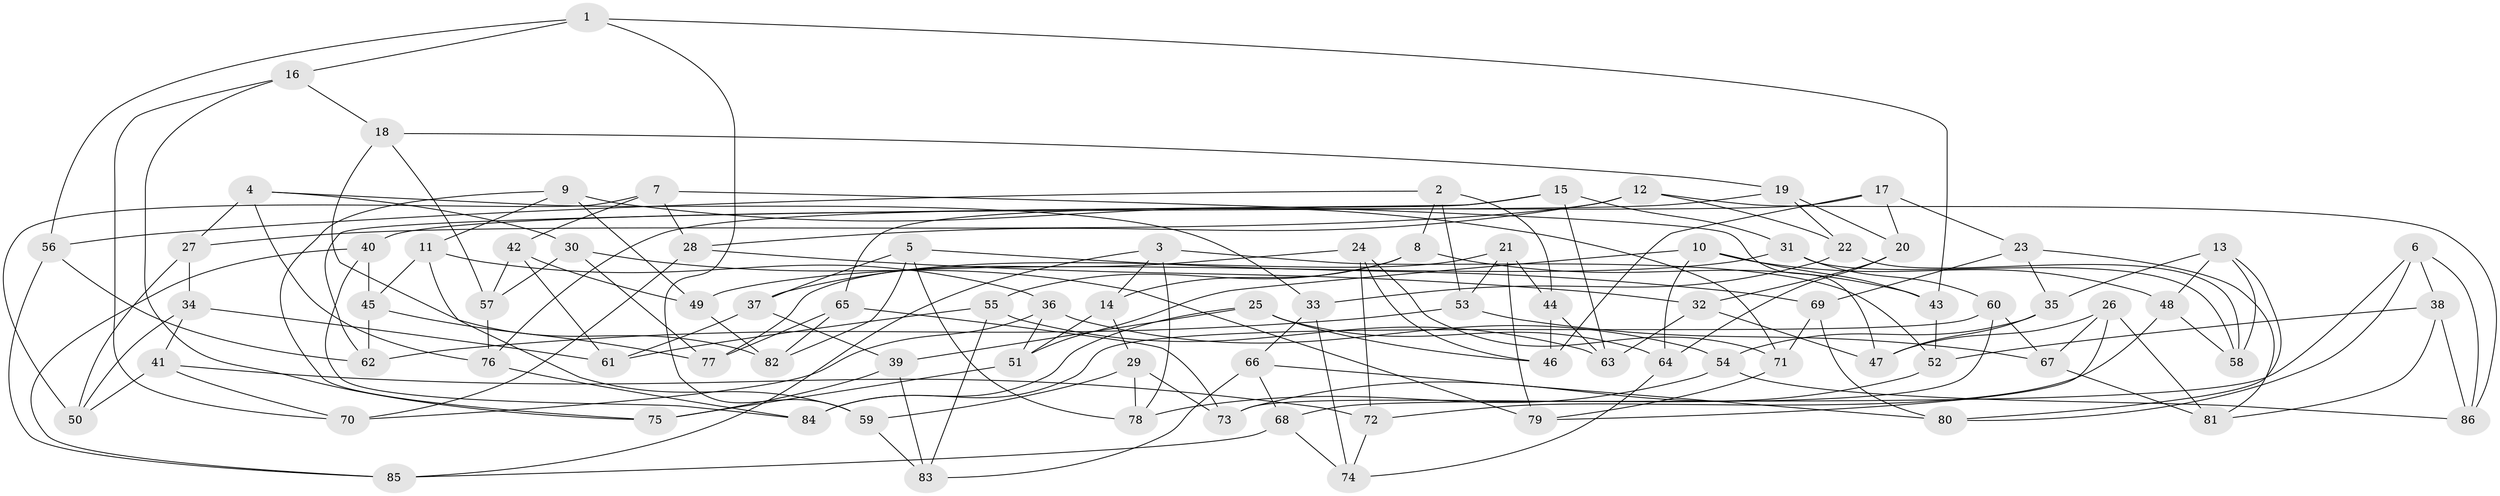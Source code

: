 // coarse degree distribution, {4: 0.18604651162790697, 5: 0.3023255813953488, 6: 0.4186046511627907, 8: 0.023255813953488372, 3: 0.023255813953488372, 7: 0.046511627906976744}
// Generated by graph-tools (version 1.1) at 2025/38/03/04/25 23:38:14]
// undirected, 86 vertices, 172 edges
graph export_dot {
  node [color=gray90,style=filled];
  1;
  2;
  3;
  4;
  5;
  6;
  7;
  8;
  9;
  10;
  11;
  12;
  13;
  14;
  15;
  16;
  17;
  18;
  19;
  20;
  21;
  22;
  23;
  24;
  25;
  26;
  27;
  28;
  29;
  30;
  31;
  32;
  33;
  34;
  35;
  36;
  37;
  38;
  39;
  40;
  41;
  42;
  43;
  44;
  45;
  46;
  47;
  48;
  49;
  50;
  51;
  52;
  53;
  54;
  55;
  56;
  57;
  58;
  59;
  60;
  61;
  62;
  63;
  64;
  65;
  66;
  67;
  68;
  69;
  70;
  71;
  72;
  73;
  74;
  75;
  76;
  77;
  78;
  79;
  80;
  81;
  82;
  83;
  84;
  85;
  86;
  1 -- 16;
  1 -- 43;
  1 -- 59;
  1 -- 56;
  2 -- 44;
  2 -- 56;
  2 -- 8;
  2 -- 53;
  3 -- 52;
  3 -- 14;
  3 -- 78;
  3 -- 85;
  4 -- 27;
  4 -- 30;
  4 -- 33;
  4 -- 76;
  5 -- 69;
  5 -- 78;
  5 -- 82;
  5 -- 37;
  6 -- 68;
  6 -- 38;
  6 -- 80;
  6 -- 86;
  7 -- 42;
  7 -- 47;
  7 -- 28;
  7 -- 50;
  8 -- 43;
  8 -- 55;
  8 -- 14;
  9 -- 71;
  9 -- 49;
  9 -- 75;
  9 -- 11;
  10 -- 48;
  10 -- 64;
  10 -- 51;
  10 -- 43;
  11 -- 36;
  11 -- 59;
  11 -- 45;
  12 -- 86;
  12 -- 28;
  12 -- 27;
  12 -- 22;
  13 -- 80;
  13 -- 48;
  13 -- 58;
  13 -- 35;
  14 -- 29;
  14 -- 51;
  15 -- 63;
  15 -- 31;
  15 -- 65;
  15 -- 62;
  16 -- 18;
  16 -- 75;
  16 -- 70;
  17 -- 20;
  17 -- 46;
  17 -- 23;
  17 -- 76;
  18 -- 57;
  18 -- 19;
  18 -- 82;
  19 -- 20;
  19 -- 22;
  19 -- 40;
  20 -- 32;
  20 -- 64;
  21 -- 77;
  21 -- 53;
  21 -- 79;
  21 -- 44;
  22 -- 33;
  22 -- 58;
  23 -- 69;
  23 -- 81;
  23 -- 35;
  24 -- 46;
  24 -- 71;
  24 -- 72;
  24 -- 37;
  25 -- 39;
  25 -- 84;
  25 -- 46;
  25 -- 64;
  26 -- 79;
  26 -- 81;
  26 -- 47;
  26 -- 67;
  27 -- 34;
  27 -- 50;
  28 -- 70;
  28 -- 32;
  29 -- 73;
  29 -- 78;
  29 -- 59;
  30 -- 79;
  30 -- 57;
  30 -- 77;
  31 -- 60;
  31 -- 58;
  31 -- 49;
  32 -- 47;
  32 -- 63;
  33 -- 66;
  33 -- 74;
  34 -- 41;
  34 -- 50;
  34 -- 61;
  35 -- 47;
  35 -- 54;
  36 -- 51;
  36 -- 70;
  36 -- 54;
  37 -- 39;
  37 -- 61;
  38 -- 52;
  38 -- 81;
  38 -- 86;
  39 -- 83;
  39 -- 75;
  40 -- 45;
  40 -- 84;
  40 -- 85;
  41 -- 50;
  41 -- 70;
  41 -- 72;
  42 -- 49;
  42 -- 57;
  42 -- 61;
  43 -- 52;
  44 -- 63;
  44 -- 46;
  45 -- 77;
  45 -- 62;
  48 -- 72;
  48 -- 58;
  49 -- 82;
  51 -- 75;
  52 -- 73;
  53 -- 67;
  53 -- 62;
  54 -- 78;
  54 -- 86;
  55 -- 83;
  55 -- 63;
  55 -- 61;
  56 -- 62;
  56 -- 85;
  57 -- 76;
  59 -- 83;
  60 -- 67;
  60 -- 73;
  60 -- 84;
  64 -- 74;
  65 -- 73;
  65 -- 82;
  65 -- 77;
  66 -- 68;
  66 -- 80;
  66 -- 83;
  67 -- 81;
  68 -- 85;
  68 -- 74;
  69 -- 71;
  69 -- 80;
  71 -- 79;
  72 -- 74;
  76 -- 84;
}
